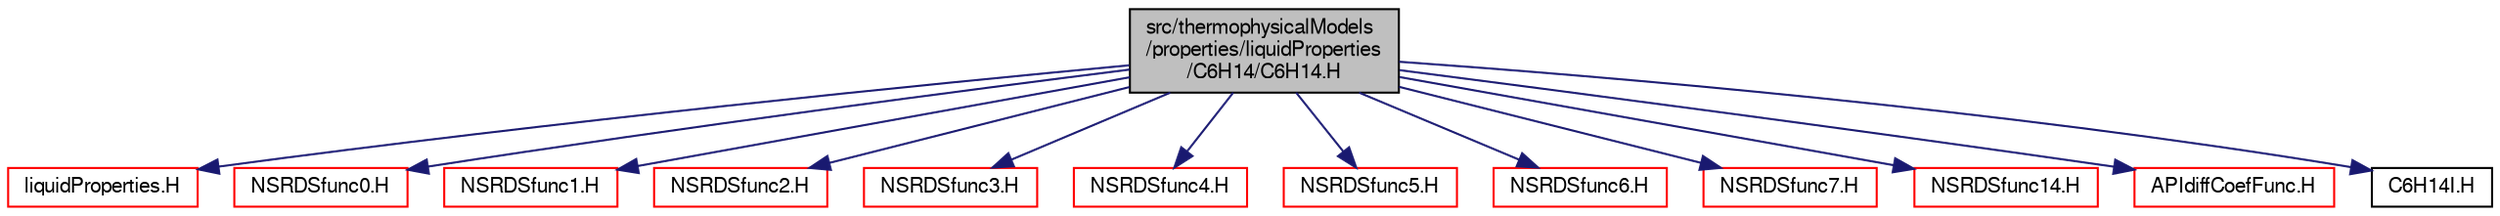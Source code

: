 digraph "src/thermophysicalModels/properties/liquidProperties/C6H14/C6H14.H"
{
  bgcolor="transparent";
  edge [fontname="FreeSans",fontsize="10",labelfontname="FreeSans",labelfontsize="10"];
  node [fontname="FreeSans",fontsize="10",shape=record];
  Node1 [label="src/thermophysicalModels\l/properties/liquidProperties\l/C6H14/C6H14.H",height=0.2,width=0.4,color="black", fillcolor="grey75", style="filled" fontcolor="black"];
  Node1 -> Node2 [color="midnightblue",fontsize="10",style="solid",fontname="FreeSans"];
  Node2 [label="liquidProperties.H",height=0.2,width=0.4,color="red",URL="$a09599.html"];
  Node1 -> Node3 [color="midnightblue",fontsize="10",style="solid",fontname="FreeSans"];
  Node3 [label="NSRDSfunc0.H",height=0.2,width=0.4,color="red",URL="$a09888.html"];
  Node1 -> Node4 [color="midnightblue",fontsize="10",style="solid",fontname="FreeSans"];
  Node4 [label="NSRDSfunc1.H",height=0.2,width=0.4,color="red",URL="$a09890.html"];
  Node1 -> Node5 [color="midnightblue",fontsize="10",style="solid",fontname="FreeSans"];
  Node5 [label="NSRDSfunc2.H",height=0.2,width=0.4,color="red",URL="$a09894.html"];
  Node1 -> Node6 [color="midnightblue",fontsize="10",style="solid",fontname="FreeSans"];
  Node6 [label="NSRDSfunc3.H",height=0.2,width=0.4,color="red",URL="$a09896.html"];
  Node1 -> Node7 [color="midnightblue",fontsize="10",style="solid",fontname="FreeSans"];
  Node7 [label="NSRDSfunc4.H",height=0.2,width=0.4,color="red",URL="$a09898.html"];
  Node1 -> Node8 [color="midnightblue",fontsize="10",style="solid",fontname="FreeSans"];
  Node8 [label="NSRDSfunc5.H",height=0.2,width=0.4,color="red",URL="$a09900.html"];
  Node1 -> Node9 [color="midnightblue",fontsize="10",style="solid",fontname="FreeSans"];
  Node9 [label="NSRDSfunc6.H",height=0.2,width=0.4,color="red",URL="$a09902.html"];
  Node1 -> Node10 [color="midnightblue",fontsize="10",style="solid",fontname="FreeSans"];
  Node10 [label="NSRDSfunc7.H",height=0.2,width=0.4,color="red",URL="$a09904.html"];
  Node1 -> Node11 [color="midnightblue",fontsize="10",style="solid",fontname="FreeSans"];
  Node11 [label="NSRDSfunc14.H",height=0.2,width=0.4,color="red",URL="$a09892.html"];
  Node1 -> Node12 [color="midnightblue",fontsize="10",style="solid",fontname="FreeSans"];
  Node12 [label="APIdiffCoefFunc.H",height=0.2,width=0.4,color="red",URL="$a09886.html"];
  Node1 -> Node13 [color="midnightblue",fontsize="10",style="solid",fontname="FreeSans"];
  Node13 [label="C6H14I.H",height=0.2,width=0.4,color="black",URL="$a09561.html"];
}
